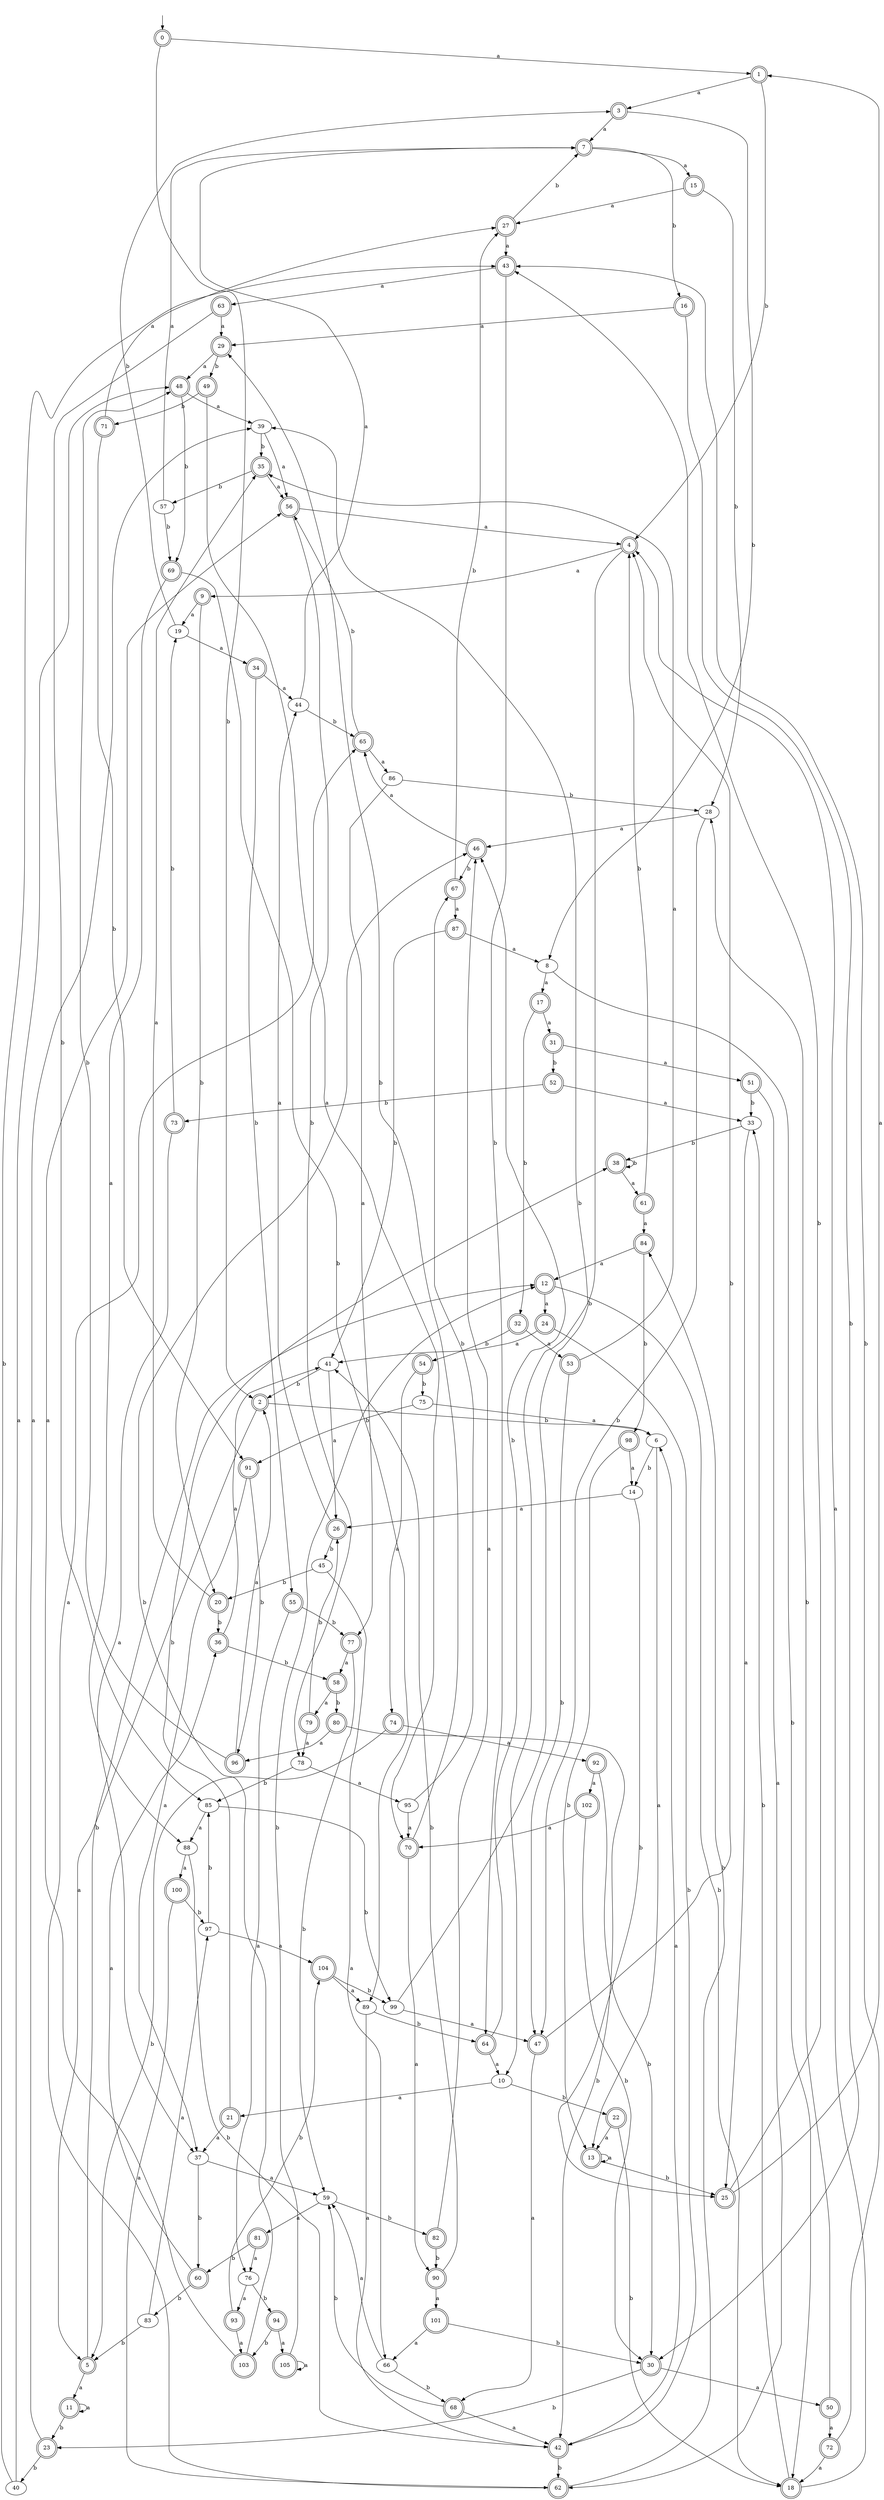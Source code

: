 digraph RandomDFA {
  __start0 [label="", shape=none];
  __start0 -> 0 [label=""];
  0 [shape=circle] [shape=doublecircle]
  0 -> 1 [label="a"]
  0 -> 2 [label="b"]
  1 [shape=doublecircle]
  1 -> 3 [label="a"]
  1 -> 4 [label="b"]
  2 [shape=doublecircle]
  2 -> 5 [label="a"]
  2 -> 6 [label="b"]
  3 [shape=doublecircle]
  3 -> 7 [label="a"]
  3 -> 8 [label="b"]
  4 [shape=doublecircle]
  4 -> 9 [label="a"]
  4 -> 10 [label="b"]
  5 [shape=doublecircle]
  5 -> 11 [label="a"]
  5 -> 12 [label="b"]
  6
  6 -> 13 [label="a"]
  6 -> 14 [label="b"]
  7 [shape=doublecircle]
  7 -> 15 [label="a"]
  7 -> 16 [label="b"]
  8
  8 -> 17 [label="a"]
  8 -> 18 [label="b"]
  9 [shape=doublecircle]
  9 -> 19 [label="a"]
  9 -> 20 [label="b"]
  10
  10 -> 21 [label="a"]
  10 -> 22 [label="b"]
  11 [shape=doublecircle]
  11 -> 11 [label="a"]
  11 -> 23 [label="b"]
  12 [shape=doublecircle]
  12 -> 24 [label="a"]
  12 -> 18 [label="b"]
  13 [shape=doublecircle]
  13 -> 13 [label="a"]
  13 -> 25 [label="b"]
  14
  14 -> 26 [label="a"]
  14 -> 25 [label="b"]
  15 [shape=doublecircle]
  15 -> 27 [label="a"]
  15 -> 28 [label="b"]
  16 [shape=doublecircle]
  16 -> 29 [label="a"]
  16 -> 30 [label="b"]
  17 [shape=doublecircle]
  17 -> 31 [label="a"]
  17 -> 32 [label="b"]
  18 [shape=doublecircle]
  18 -> 4 [label="a"]
  18 -> 33 [label="b"]
  19
  19 -> 34 [label="a"]
  19 -> 3 [label="b"]
  20 [shape=doublecircle]
  20 -> 35 [label="a"]
  20 -> 36 [label="b"]
  21 [shape=doublecircle]
  21 -> 37 [label="a"]
  21 -> 38 [label="b"]
  22 [shape=doublecircle]
  22 -> 13 [label="a"]
  22 -> 18 [label="b"]
  23 [shape=doublecircle]
  23 -> 39 [label="a"]
  23 -> 40 [label="b"]
  24 [shape=doublecircle]
  24 -> 41 [label="a"]
  24 -> 42 [label="b"]
  25 [shape=doublecircle]
  25 -> 1 [label="a"]
  25 -> 43 [label="b"]
  26 [shape=doublecircle]
  26 -> 44 [label="a"]
  26 -> 45 [label="b"]
  27 [shape=doublecircle]
  27 -> 43 [label="a"]
  27 -> 7 [label="b"]
  28
  28 -> 46 [label="a"]
  28 -> 47 [label="b"]
  29 [shape=doublecircle]
  29 -> 48 [label="a"]
  29 -> 49 [label="b"]
  30 [shape=doublecircle]
  30 -> 50 [label="a"]
  30 -> 23 [label="b"]
  31 [shape=doublecircle]
  31 -> 51 [label="a"]
  31 -> 52 [label="b"]
  32 [shape=doublecircle]
  32 -> 53 [label="a"]
  32 -> 54 [label="b"]
  33
  33 -> 25 [label="a"]
  33 -> 38 [label="b"]
  34 [shape=doublecircle]
  34 -> 44 [label="a"]
  34 -> 55 [label="b"]
  35 [shape=doublecircle]
  35 -> 56 [label="a"]
  35 -> 57 [label="b"]
  36 [shape=doublecircle]
  36 -> 41 [label="a"]
  36 -> 58 [label="b"]
  37
  37 -> 59 [label="a"]
  37 -> 60 [label="b"]
  38 [shape=doublecircle]
  38 -> 61 [label="a"]
  38 -> 38 [label="b"]
  39
  39 -> 56 [label="a"]
  39 -> 35 [label="b"]
  40
  40 -> 48 [label="a"]
  40 -> 43 [label="b"]
  41
  41 -> 26 [label="a"]
  41 -> 2 [label="b"]
  42 [shape=doublecircle]
  42 -> 6 [label="a"]
  42 -> 62 [label="b"]
  43 [shape=doublecircle]
  43 -> 63 [label="a"]
  43 -> 64 [label="b"]
  44
  44 -> 7 [label="a"]
  44 -> 65 [label="b"]
  45
  45 -> 66 [label="a"]
  45 -> 20 [label="b"]
  46 [shape=doublecircle]
  46 -> 65 [label="a"]
  46 -> 67 [label="b"]
  47 [shape=doublecircle]
  47 -> 68 [label="a"]
  47 -> 4 [label="b"]
  48 [shape=doublecircle]
  48 -> 39 [label="a"]
  48 -> 69 [label="b"]
  49 [shape=doublecircle]
  49 -> 70 [label="a"]
  49 -> 71 [label="b"]
  50 [shape=doublecircle]
  50 -> 72 [label="a"]
  50 -> 28 [label="b"]
  51 [shape=doublecircle]
  51 -> 62 [label="a"]
  51 -> 33 [label="b"]
  52 [shape=doublecircle]
  52 -> 33 [label="a"]
  52 -> 73 [label="b"]
  53 [shape=doublecircle]
  53 -> 35 [label="a"]
  53 -> 47 [label="b"]
  54 [shape=doublecircle]
  54 -> 74 [label="a"]
  54 -> 75 [label="b"]
  55 [shape=doublecircle]
  55 -> 76 [label="a"]
  55 -> 77 [label="b"]
  56 [shape=doublecircle]
  56 -> 4 [label="a"]
  56 -> 78 [label="b"]
  57
  57 -> 7 [label="a"]
  57 -> 69 [label="b"]
  58 [shape=doublecircle]
  58 -> 79 [label="a"]
  58 -> 80 [label="b"]
  59
  59 -> 81 [label="a"]
  59 -> 82 [label="b"]
  60 [shape=doublecircle]
  60 -> 36 [label="a"]
  60 -> 83 [label="b"]
  61 [shape=doublecircle]
  61 -> 84 [label="a"]
  61 -> 4 [label="b"]
  62 [shape=doublecircle]
  62 -> 65 [label="a"]
  62 -> 84 [label="b"]
  63 [shape=doublecircle]
  63 -> 29 [label="a"]
  63 -> 85 [label="b"]
  64 [shape=doublecircle]
  64 -> 10 [label="a"]
  64 -> 46 [label="b"]
  65 [shape=doublecircle]
  65 -> 86 [label="a"]
  65 -> 56 [label="b"]
  66
  66 -> 59 [label="a"]
  66 -> 68 [label="b"]
  67 [shape=doublecircle]
  67 -> 87 [label="a"]
  67 -> 27 [label="b"]
  68 [shape=doublecircle]
  68 -> 42 [label="a"]
  68 -> 59 [label="b"]
  69 [shape=doublecircle]
  69 -> 88 [label="a"]
  69 -> 89 [label="b"]
  70 [shape=doublecircle]
  70 -> 90 [label="a"]
  70 -> 29 [label="b"]
  71 [shape=doublecircle]
  71 -> 27 [label="a"]
  71 -> 91 [label="b"]
  72 [shape=doublecircle]
  72 -> 18 [label="a"]
  72 -> 43 [label="b"]
  73 [shape=doublecircle]
  73 -> 37 [label="a"]
  73 -> 19 [label="b"]
  74 [shape=doublecircle]
  74 -> 92 [label="a"]
  74 -> 5 [label="b"]
  75
  75 -> 6 [label="a"]
  75 -> 91 [label="b"]
  76
  76 -> 93 [label="a"]
  76 -> 94 [label="b"]
  77 [shape=doublecircle]
  77 -> 58 [label="a"]
  77 -> 59 [label="b"]
  78
  78 -> 95 [label="a"]
  78 -> 85 [label="b"]
  79 [shape=doublecircle]
  79 -> 78 [label="a"]
  79 -> 26 [label="b"]
  80 [shape=doublecircle]
  80 -> 96 [label="a"]
  80 -> 42 [label="b"]
  81 [shape=doublecircle]
  81 -> 76 [label="a"]
  81 -> 60 [label="b"]
  82 [shape=doublecircle]
  82 -> 46 [label="a"]
  82 -> 90 [label="b"]
  83
  83 -> 97 [label="a"]
  83 -> 5 [label="b"]
  84 [shape=doublecircle]
  84 -> 12 [label="a"]
  84 -> 98 [label="b"]
  85
  85 -> 88 [label="a"]
  85 -> 99 [label="b"]
  86
  86 -> 77 [label="a"]
  86 -> 28 [label="b"]
  87 [shape=doublecircle]
  87 -> 8 [label="a"]
  87 -> 41 [label="b"]
  88
  88 -> 100 [label="a"]
  88 -> 42 [label="b"]
  89
  89 -> 42 [label="a"]
  89 -> 64 [label="b"]
  90 [shape=doublecircle]
  90 -> 101 [label="a"]
  90 -> 41 [label="b"]
  91 [shape=doublecircle]
  91 -> 37 [label="a"]
  91 -> 96 [label="b"]
  92 [shape=doublecircle]
  92 -> 102 [label="a"]
  92 -> 30 [label="b"]
  93 [shape=doublecircle]
  93 -> 103 [label="a"]
  93 -> 104 [label="b"]
  94 [shape=doublecircle]
  94 -> 105 [label="a"]
  94 -> 103 [label="b"]
  95
  95 -> 70 [label="a"]
  95 -> 67 [label="b"]
  96 [shape=doublecircle]
  96 -> 2 [label="a"]
  96 -> 48 [label="b"]
  97
  97 -> 104 [label="a"]
  97 -> 85 [label="b"]
  98 [shape=doublecircle]
  98 -> 14 [label="a"]
  98 -> 13 [label="b"]
  99
  99 -> 47 [label="a"]
  99 -> 39 [label="b"]
  100 [shape=doublecircle]
  100 -> 62 [label="a"]
  100 -> 97 [label="b"]
  101 [shape=doublecircle]
  101 -> 66 [label="a"]
  101 -> 30 [label="b"]
  102 [shape=doublecircle]
  102 -> 70 [label="a"]
  102 -> 30 [label="b"]
  103 [shape=doublecircle]
  103 -> 56 [label="a"]
  103 -> 46 [label="b"]
  104 [shape=doublecircle]
  104 -> 89 [label="a"]
  104 -> 99 [label="b"]
  105 [shape=doublecircle]
  105 -> 105 [label="a"]
  105 -> 12 [label="b"]
}
